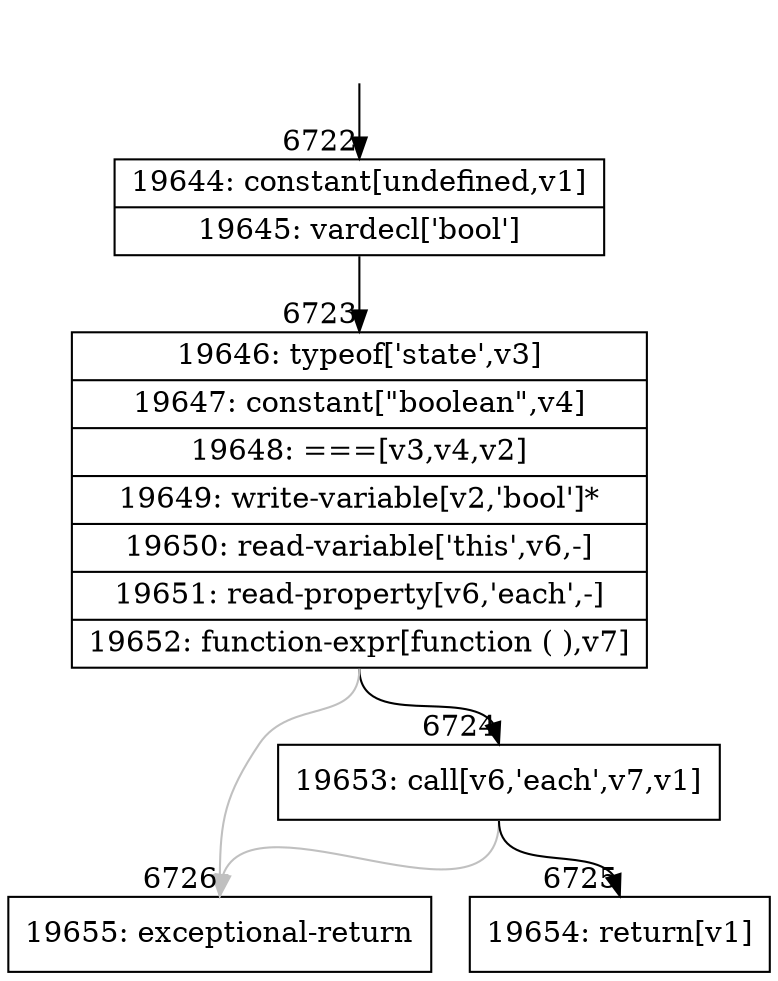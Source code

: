 digraph {
rankdir="TD"
BB_entry425[shape=none,label=""];
BB_entry425 -> BB6722 [tailport=s, headport=n, headlabel="    6722"]
BB6722 [shape=record label="{19644: constant[undefined,v1]|19645: vardecl['bool']}" ] 
BB6722 -> BB6723 [tailport=s, headport=n, headlabel="      6723"]
BB6723 [shape=record label="{19646: typeof['state',v3]|19647: constant[\"boolean\",v4]|19648: ===[v3,v4,v2]|19649: write-variable[v2,'bool']*|19650: read-variable['this',v6,-]|19651: read-property[v6,'each',-]|19652: function-expr[function ( ),v7]}" ] 
BB6723 -> BB6724 [tailport=s, headport=n, headlabel="      6724"]
BB6723 -> BB6726 [tailport=s, headport=n, color=gray, headlabel="      6726"]
BB6724 [shape=record label="{19653: call[v6,'each',v7,v1]}" ] 
BB6724 -> BB6725 [tailport=s, headport=n, headlabel="      6725"]
BB6724 -> BB6726 [tailport=s, headport=n, color=gray]
BB6725 [shape=record label="{19654: return[v1]}" ] 
BB6726 [shape=record label="{19655: exceptional-return}" ] 
}
